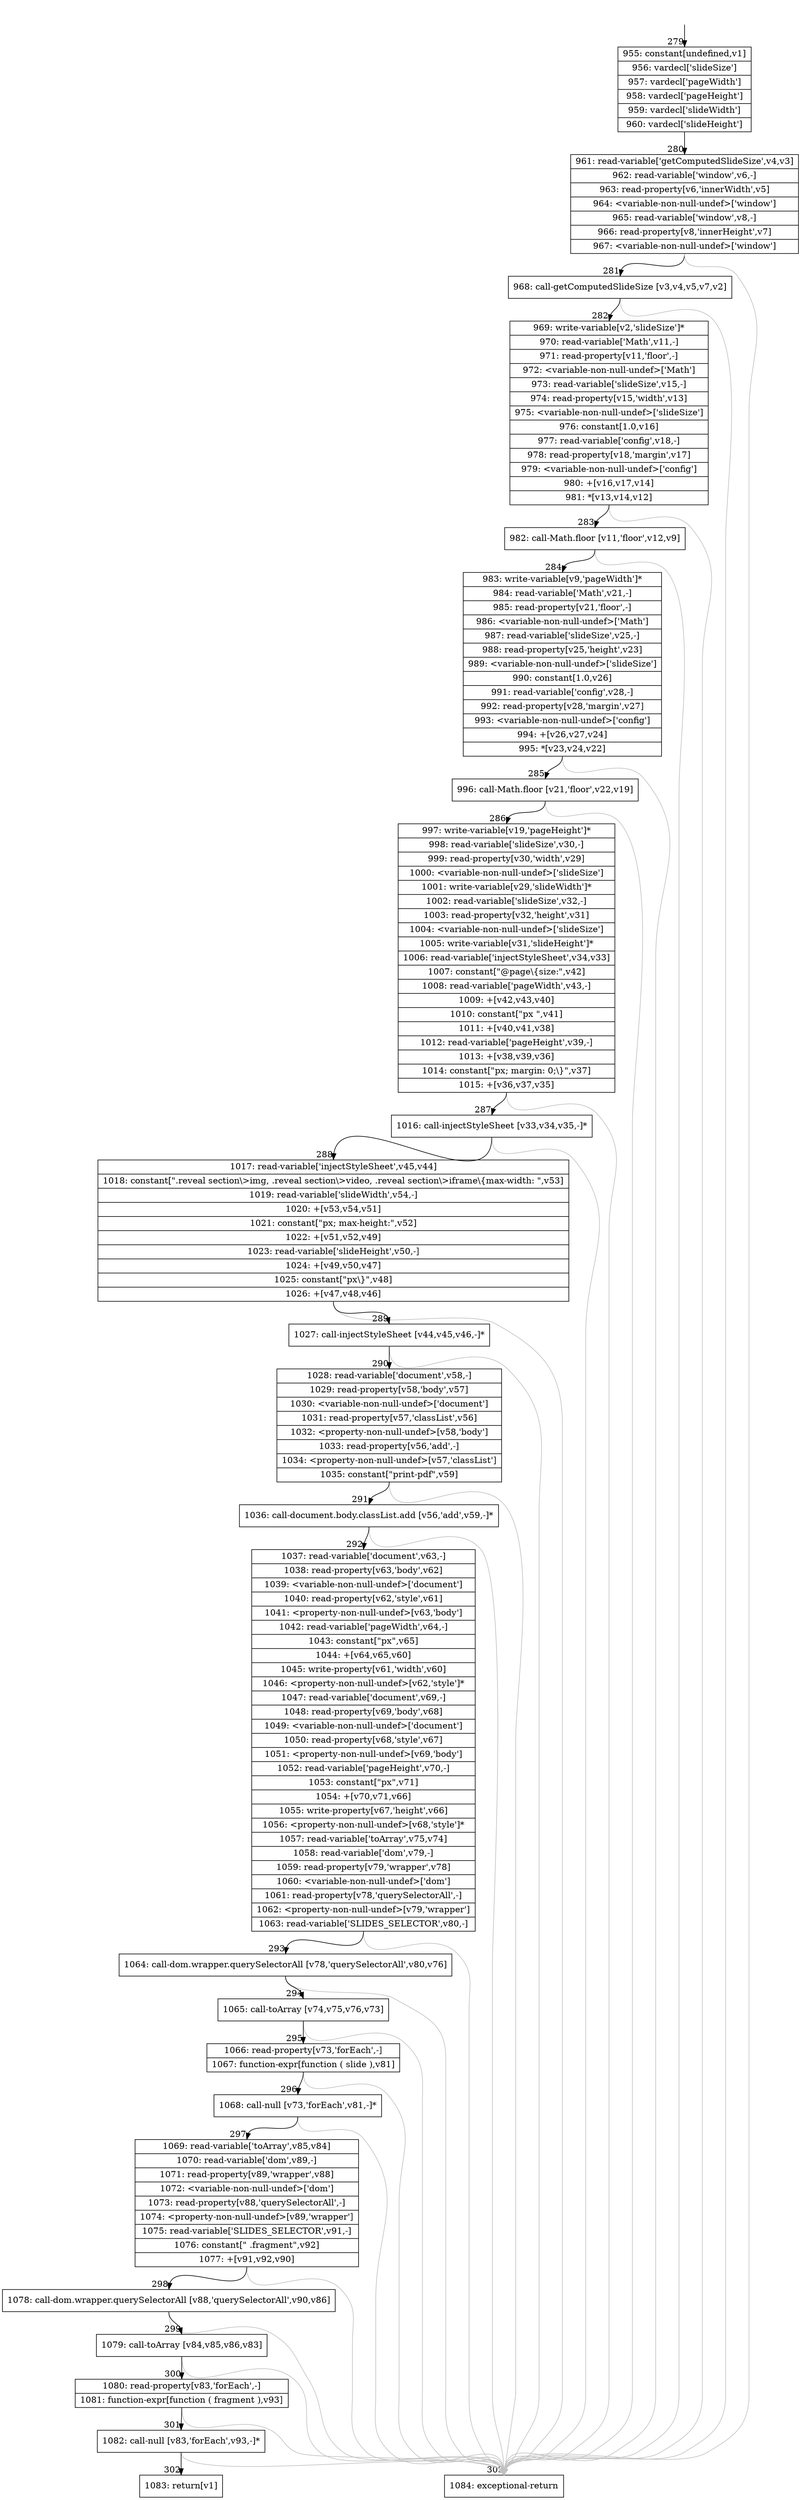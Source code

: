 digraph {
rankdir="TD"
BB_entry14[shape=none,label=""];
BB_entry14 -> BB279 [tailport=s, headport=n, headlabel="    279"]
BB279 [shape=record label="{955: constant[undefined,v1]|956: vardecl['slideSize']|957: vardecl['pageWidth']|958: vardecl['pageHeight']|959: vardecl['slideWidth']|960: vardecl['slideHeight']}" ] 
BB279 -> BB280 [tailport=s, headport=n, headlabel="      280"]
BB280 [shape=record label="{961: read-variable['getComputedSlideSize',v4,v3]|962: read-variable['window',v6,-]|963: read-property[v6,'innerWidth',v5]|964: \<variable-non-null-undef\>['window']|965: read-variable['window',v8,-]|966: read-property[v8,'innerHeight',v7]|967: \<variable-non-null-undef\>['window']}" ] 
BB280 -> BB281 [tailport=s, headport=n, headlabel="      281"]
BB280 -> BB303 [tailport=s, headport=n, color=gray, headlabel="      303"]
BB281 [shape=record label="{968: call-getComputedSlideSize [v3,v4,v5,v7,v2]}" ] 
BB281 -> BB282 [tailport=s, headport=n, headlabel="      282"]
BB281 -> BB303 [tailport=s, headport=n, color=gray]
BB282 [shape=record label="{969: write-variable[v2,'slideSize']*|970: read-variable['Math',v11,-]|971: read-property[v11,'floor',-]|972: \<variable-non-null-undef\>['Math']|973: read-variable['slideSize',v15,-]|974: read-property[v15,'width',v13]|975: \<variable-non-null-undef\>['slideSize']|976: constant[1.0,v16]|977: read-variable['config',v18,-]|978: read-property[v18,'margin',v17]|979: \<variable-non-null-undef\>['config']|980: +[v16,v17,v14]|981: *[v13,v14,v12]}" ] 
BB282 -> BB283 [tailport=s, headport=n, headlabel="      283"]
BB282 -> BB303 [tailport=s, headport=n, color=gray]
BB283 [shape=record label="{982: call-Math.floor [v11,'floor',v12,v9]}" ] 
BB283 -> BB284 [tailport=s, headport=n, headlabel="      284"]
BB283 -> BB303 [tailport=s, headport=n, color=gray]
BB284 [shape=record label="{983: write-variable[v9,'pageWidth']*|984: read-variable['Math',v21,-]|985: read-property[v21,'floor',-]|986: \<variable-non-null-undef\>['Math']|987: read-variable['slideSize',v25,-]|988: read-property[v25,'height',v23]|989: \<variable-non-null-undef\>['slideSize']|990: constant[1.0,v26]|991: read-variable['config',v28,-]|992: read-property[v28,'margin',v27]|993: \<variable-non-null-undef\>['config']|994: +[v26,v27,v24]|995: *[v23,v24,v22]}" ] 
BB284 -> BB285 [tailport=s, headport=n, headlabel="      285"]
BB284 -> BB303 [tailport=s, headport=n, color=gray]
BB285 [shape=record label="{996: call-Math.floor [v21,'floor',v22,v19]}" ] 
BB285 -> BB286 [tailport=s, headport=n, headlabel="      286"]
BB285 -> BB303 [tailport=s, headport=n, color=gray]
BB286 [shape=record label="{997: write-variable[v19,'pageHeight']*|998: read-variable['slideSize',v30,-]|999: read-property[v30,'width',v29]|1000: \<variable-non-null-undef\>['slideSize']|1001: write-variable[v29,'slideWidth']*|1002: read-variable['slideSize',v32,-]|1003: read-property[v32,'height',v31]|1004: \<variable-non-null-undef\>['slideSize']|1005: write-variable[v31,'slideHeight']*|1006: read-variable['injectStyleSheet',v34,v33]|1007: constant[\"@page\\\{size:\",v42]|1008: read-variable['pageWidth',v43,-]|1009: +[v42,v43,v40]|1010: constant[\"px \",v41]|1011: +[v40,v41,v38]|1012: read-variable['pageHeight',v39,-]|1013: +[v38,v39,v36]|1014: constant[\"px; margin: 0;\\\}\",v37]|1015: +[v36,v37,v35]}" ] 
BB286 -> BB287 [tailport=s, headport=n, headlabel="      287"]
BB286 -> BB303 [tailport=s, headport=n, color=gray]
BB287 [shape=record label="{1016: call-injectStyleSheet [v33,v34,v35,-]*}" ] 
BB287 -> BB288 [tailport=s, headport=n, headlabel="      288"]
BB287 -> BB303 [tailport=s, headport=n, color=gray]
BB288 [shape=record label="{1017: read-variable['injectStyleSheet',v45,v44]|1018: constant[\".reveal section\\\>img, .reveal section\\\>video, .reveal section\\\>iframe\\\{max-width: \",v53]|1019: read-variable['slideWidth',v54,-]|1020: +[v53,v54,v51]|1021: constant[\"px; max-height:\",v52]|1022: +[v51,v52,v49]|1023: read-variable['slideHeight',v50,-]|1024: +[v49,v50,v47]|1025: constant[\"px\\\}\",v48]|1026: +[v47,v48,v46]}" ] 
BB288 -> BB289 [tailport=s, headport=n, headlabel="      289"]
BB288 -> BB303 [tailport=s, headport=n, color=gray]
BB289 [shape=record label="{1027: call-injectStyleSheet [v44,v45,v46,-]*}" ] 
BB289 -> BB290 [tailport=s, headport=n, headlabel="      290"]
BB289 -> BB303 [tailport=s, headport=n, color=gray]
BB290 [shape=record label="{1028: read-variable['document',v58,-]|1029: read-property[v58,'body',v57]|1030: \<variable-non-null-undef\>['document']|1031: read-property[v57,'classList',v56]|1032: \<property-non-null-undef\>[v58,'body']|1033: read-property[v56,'add',-]|1034: \<property-non-null-undef\>[v57,'classList']|1035: constant[\"print-pdf\",v59]}" ] 
BB290 -> BB291 [tailport=s, headport=n, headlabel="      291"]
BB290 -> BB303 [tailport=s, headport=n, color=gray]
BB291 [shape=record label="{1036: call-document.body.classList.add [v56,'add',v59,-]*}" ] 
BB291 -> BB292 [tailport=s, headport=n, headlabel="      292"]
BB291 -> BB303 [tailport=s, headport=n, color=gray]
BB292 [shape=record label="{1037: read-variable['document',v63,-]|1038: read-property[v63,'body',v62]|1039: \<variable-non-null-undef\>['document']|1040: read-property[v62,'style',v61]|1041: \<property-non-null-undef\>[v63,'body']|1042: read-variable['pageWidth',v64,-]|1043: constant[\"px\",v65]|1044: +[v64,v65,v60]|1045: write-property[v61,'width',v60]|1046: \<property-non-null-undef\>[v62,'style']*|1047: read-variable['document',v69,-]|1048: read-property[v69,'body',v68]|1049: \<variable-non-null-undef\>['document']|1050: read-property[v68,'style',v67]|1051: \<property-non-null-undef\>[v69,'body']|1052: read-variable['pageHeight',v70,-]|1053: constant[\"px\",v71]|1054: +[v70,v71,v66]|1055: write-property[v67,'height',v66]|1056: \<property-non-null-undef\>[v68,'style']*|1057: read-variable['toArray',v75,v74]|1058: read-variable['dom',v79,-]|1059: read-property[v79,'wrapper',v78]|1060: \<variable-non-null-undef\>['dom']|1061: read-property[v78,'querySelectorAll',-]|1062: \<property-non-null-undef\>[v79,'wrapper']|1063: read-variable['SLIDES_SELECTOR',v80,-]}" ] 
BB292 -> BB293 [tailport=s, headport=n, headlabel="      293"]
BB292 -> BB303 [tailport=s, headport=n, color=gray]
BB293 [shape=record label="{1064: call-dom.wrapper.querySelectorAll [v78,'querySelectorAll',v80,v76]}" ] 
BB293 -> BB294 [tailport=s, headport=n, headlabel="      294"]
BB293 -> BB303 [tailport=s, headport=n, color=gray]
BB294 [shape=record label="{1065: call-toArray [v74,v75,v76,v73]}" ] 
BB294 -> BB295 [tailport=s, headport=n, headlabel="      295"]
BB294 -> BB303 [tailport=s, headport=n, color=gray]
BB295 [shape=record label="{1066: read-property[v73,'forEach',-]|1067: function-expr[function ( slide ),v81]}" ] 
BB295 -> BB296 [tailport=s, headport=n, headlabel="      296"]
BB295 -> BB303 [tailport=s, headport=n, color=gray]
BB296 [shape=record label="{1068: call-null [v73,'forEach',v81,-]*}" ] 
BB296 -> BB297 [tailport=s, headport=n, headlabel="      297"]
BB296 -> BB303 [tailport=s, headport=n, color=gray]
BB297 [shape=record label="{1069: read-variable['toArray',v85,v84]|1070: read-variable['dom',v89,-]|1071: read-property[v89,'wrapper',v88]|1072: \<variable-non-null-undef\>['dom']|1073: read-property[v88,'querySelectorAll',-]|1074: \<property-non-null-undef\>[v89,'wrapper']|1075: read-variable['SLIDES_SELECTOR',v91,-]|1076: constant[\" .fragment\",v92]|1077: +[v91,v92,v90]}" ] 
BB297 -> BB298 [tailport=s, headport=n, headlabel="      298"]
BB297 -> BB303 [tailport=s, headport=n, color=gray]
BB298 [shape=record label="{1078: call-dom.wrapper.querySelectorAll [v88,'querySelectorAll',v90,v86]}" ] 
BB298 -> BB299 [tailport=s, headport=n, headlabel="      299"]
BB298 -> BB303 [tailport=s, headport=n, color=gray]
BB299 [shape=record label="{1079: call-toArray [v84,v85,v86,v83]}" ] 
BB299 -> BB300 [tailport=s, headport=n, headlabel="      300"]
BB299 -> BB303 [tailport=s, headport=n, color=gray]
BB300 [shape=record label="{1080: read-property[v83,'forEach',-]|1081: function-expr[function ( fragment ),v93]}" ] 
BB300 -> BB301 [tailport=s, headport=n, headlabel="      301"]
BB300 -> BB303 [tailport=s, headport=n, color=gray]
BB301 [shape=record label="{1082: call-null [v83,'forEach',v93,-]*}" ] 
BB301 -> BB302 [tailport=s, headport=n, headlabel="      302"]
BB301 -> BB303 [tailport=s, headport=n, color=gray]
BB302 [shape=record label="{1083: return[v1]}" ] 
BB303 [shape=record label="{1084: exceptional-return}" ] 
//#$~ 576
}
